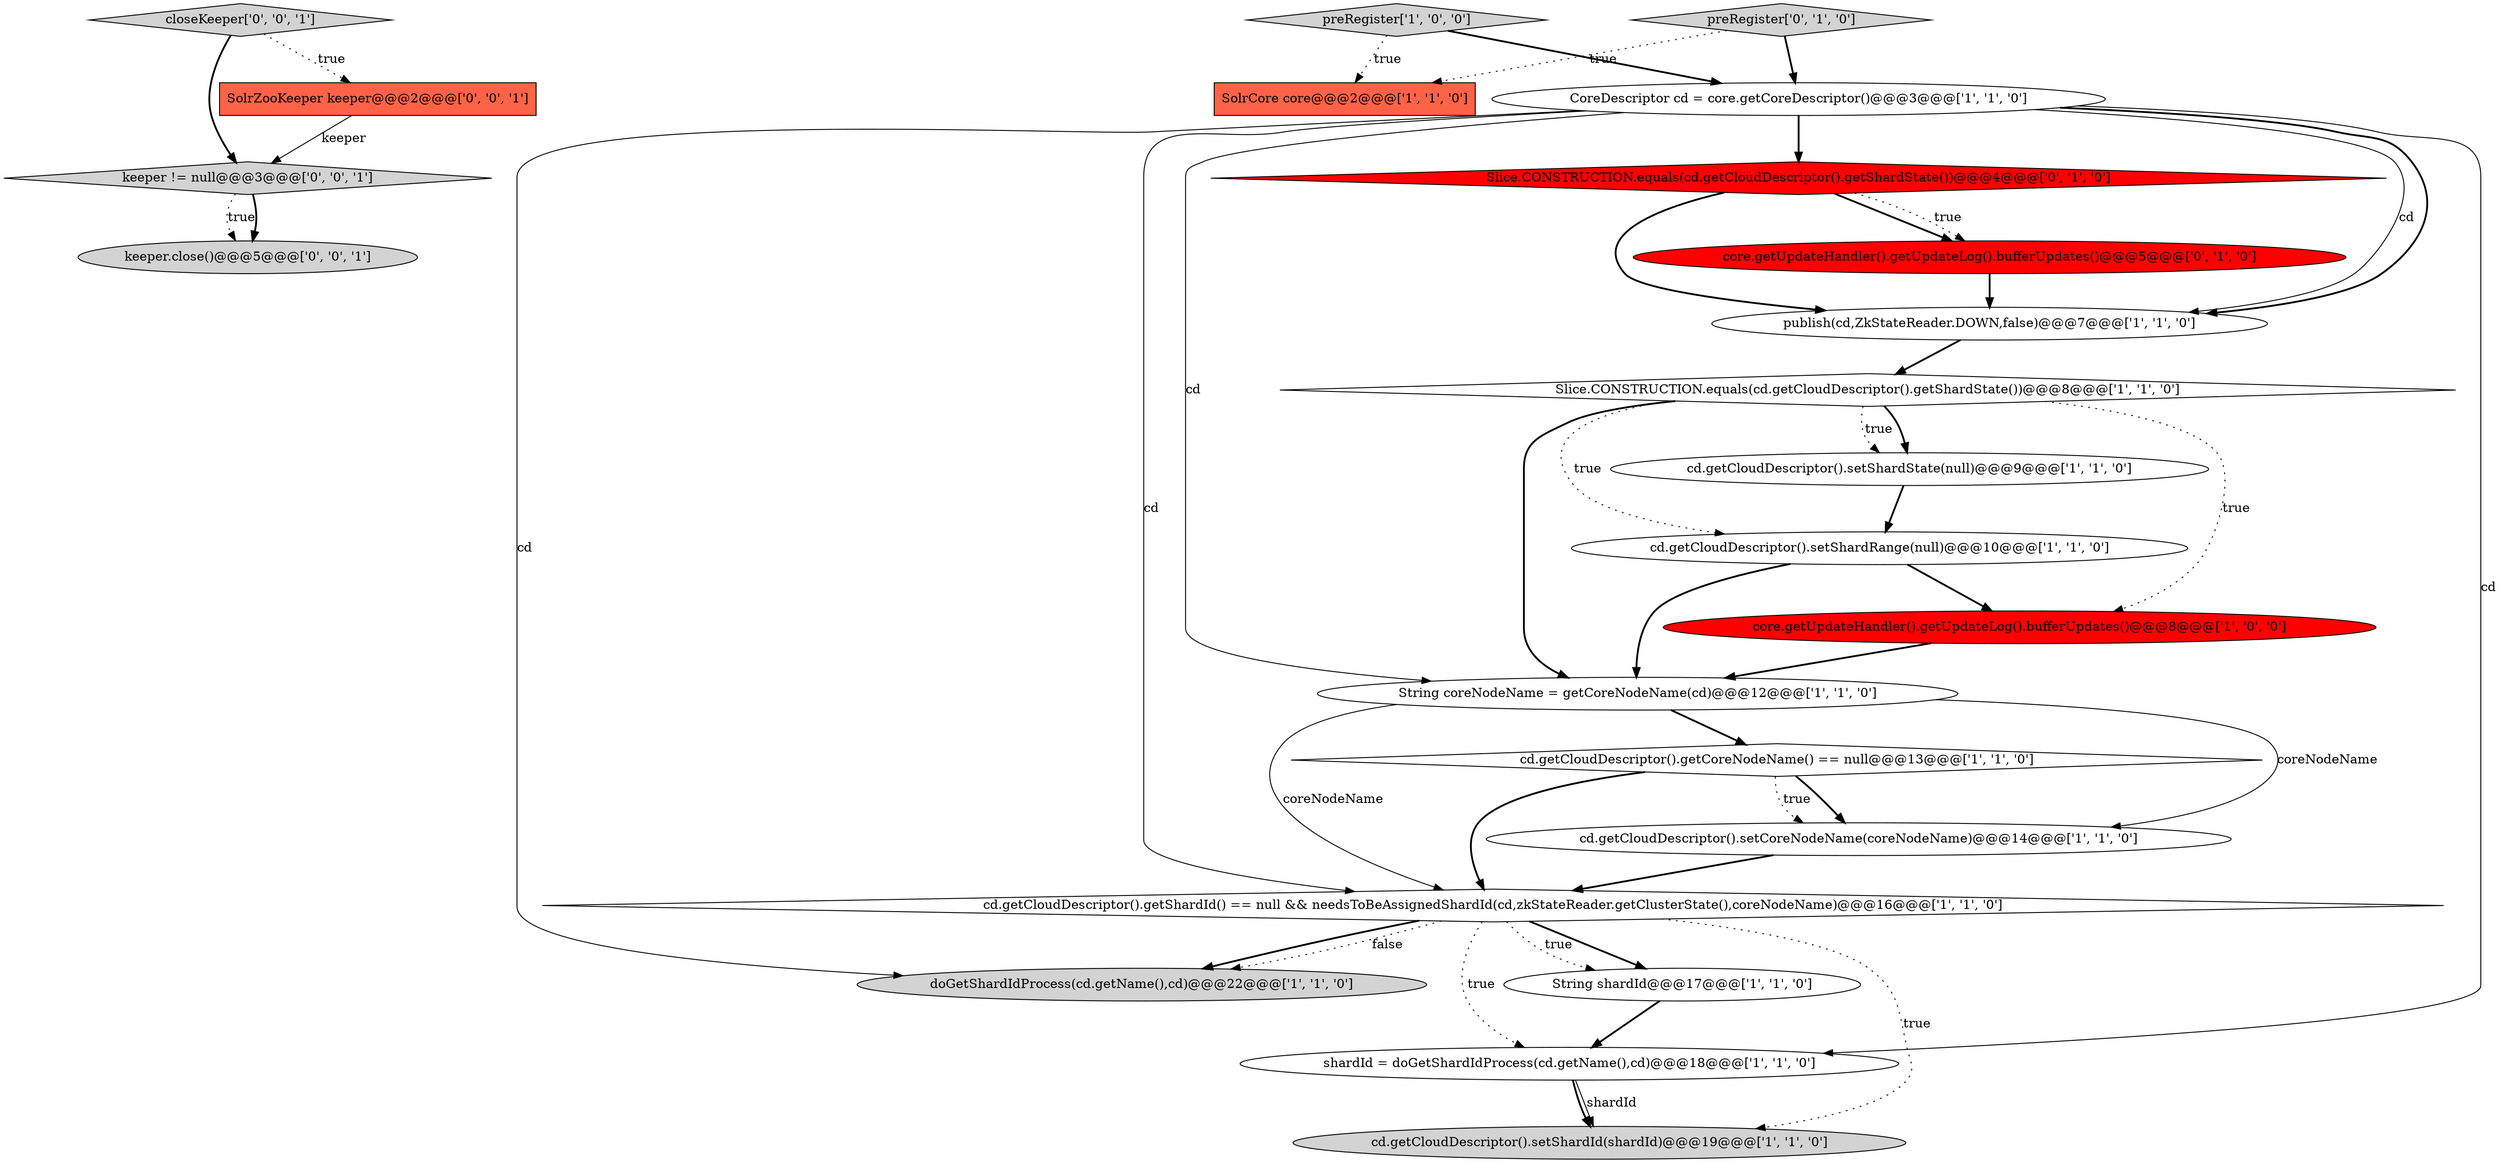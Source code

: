 digraph {
20 [style = filled, label = "keeper != null@@@3@@@['0', '0', '1']", fillcolor = lightgray, shape = diamond image = "AAA0AAABBB3BBB"];
1 [style = filled, label = "preRegister['1', '0', '0']", fillcolor = lightgray, shape = diamond image = "AAA0AAABBB1BBB"];
17 [style = filled, label = "preRegister['0', '1', '0']", fillcolor = lightgray, shape = diamond image = "AAA0AAABBB2BBB"];
3 [style = filled, label = "cd.getCloudDescriptor().setShardState(null)@@@9@@@['1', '1', '0']", fillcolor = white, shape = ellipse image = "AAA0AAABBB1BBB"];
19 [style = filled, label = "keeper.close()@@@5@@@['0', '0', '1']", fillcolor = lightgray, shape = ellipse image = "AAA0AAABBB3BBB"];
21 [style = filled, label = "SolrZooKeeper keeper@@@2@@@['0', '0', '1']", fillcolor = tomato, shape = box image = "AAA0AAABBB3BBB"];
14 [style = filled, label = "cd.getCloudDescriptor().setCoreNodeName(coreNodeName)@@@14@@@['1', '1', '0']", fillcolor = white, shape = ellipse image = "AAA0AAABBB1BBB"];
10 [style = filled, label = "core.getUpdateHandler().getUpdateLog().bufferUpdates()@@@8@@@['1', '0', '0']", fillcolor = red, shape = ellipse image = "AAA1AAABBB1BBB"];
15 [style = filled, label = "String shardId@@@17@@@['1', '1', '0']", fillcolor = white, shape = ellipse image = "AAA0AAABBB1BBB"];
16 [style = filled, label = "Slice.CONSTRUCTION.equals(cd.getCloudDescriptor().getShardState())@@@4@@@['0', '1', '0']", fillcolor = red, shape = diamond image = "AAA1AAABBB2BBB"];
8 [style = filled, label = "cd.getCloudDescriptor().getShardId() == null && needsToBeAssignedShardId(cd,zkStateReader.getClusterState(),coreNodeName)@@@16@@@['1', '1', '0']", fillcolor = white, shape = diamond image = "AAA0AAABBB1BBB"];
11 [style = filled, label = "cd.getCloudDescriptor().setShardRange(null)@@@10@@@['1', '1', '0']", fillcolor = white, shape = ellipse image = "AAA0AAABBB1BBB"];
0 [style = filled, label = "cd.getCloudDescriptor().setShardId(shardId)@@@19@@@['1', '1', '0']", fillcolor = lightgray, shape = ellipse image = "AAA0AAABBB1BBB"];
7 [style = filled, label = "Slice.CONSTRUCTION.equals(cd.getCloudDescriptor().getShardState())@@@8@@@['1', '1', '0']", fillcolor = white, shape = diamond image = "AAA0AAABBB1BBB"];
6 [style = filled, label = "SolrCore core@@@2@@@['1', '1', '0']", fillcolor = tomato, shape = box image = "AAA0AAABBB1BBB"];
13 [style = filled, label = "publish(cd,ZkStateReader.DOWN,false)@@@7@@@['1', '1', '0']", fillcolor = white, shape = ellipse image = "AAA0AAABBB1BBB"];
2 [style = filled, label = "cd.getCloudDescriptor().getCoreNodeName() == null@@@13@@@['1', '1', '0']", fillcolor = white, shape = diamond image = "AAA0AAABBB1BBB"];
18 [style = filled, label = "core.getUpdateHandler().getUpdateLog().bufferUpdates()@@@5@@@['0', '1', '0']", fillcolor = red, shape = ellipse image = "AAA1AAABBB2BBB"];
9 [style = filled, label = "CoreDescriptor cd = core.getCoreDescriptor()@@@3@@@['1', '1', '0']", fillcolor = white, shape = ellipse image = "AAA0AAABBB1BBB"];
12 [style = filled, label = "shardId = doGetShardIdProcess(cd.getName(),cd)@@@18@@@['1', '1', '0']", fillcolor = white, shape = ellipse image = "AAA0AAABBB1BBB"];
22 [style = filled, label = "closeKeeper['0', '0', '1']", fillcolor = lightgray, shape = diamond image = "AAA0AAABBB3BBB"];
4 [style = filled, label = "String coreNodeName = getCoreNodeName(cd)@@@12@@@['1', '1', '0']", fillcolor = white, shape = ellipse image = "AAA0AAABBB1BBB"];
5 [style = filled, label = "doGetShardIdProcess(cd.getName(),cd)@@@22@@@['1', '1', '0']", fillcolor = lightgray, shape = ellipse image = "AAA0AAABBB1BBB"];
21->20 [style = solid, label="keeper"];
22->21 [style = dotted, label="true"];
12->0 [style = solid, label="shardId"];
9->5 [style = solid, label="cd"];
16->13 [style = bold, label=""];
16->18 [style = bold, label=""];
7->10 [style = dotted, label="true"];
8->15 [style = bold, label=""];
17->6 [style = dotted, label="true"];
9->12 [style = solid, label="cd"];
17->9 [style = bold, label=""];
11->4 [style = bold, label=""];
4->14 [style = solid, label="coreNodeName"];
3->11 [style = bold, label=""];
8->15 [style = dotted, label="true"];
4->2 [style = bold, label=""];
7->4 [style = bold, label=""];
12->0 [style = bold, label=""];
9->13 [style = solid, label="cd"];
9->16 [style = bold, label=""];
7->3 [style = bold, label=""];
1->9 [style = bold, label=""];
9->8 [style = solid, label="cd"];
8->12 [style = dotted, label="true"];
7->11 [style = dotted, label="true"];
8->5 [style = bold, label=""];
22->20 [style = bold, label=""];
7->3 [style = dotted, label="true"];
11->10 [style = bold, label=""];
13->7 [style = bold, label=""];
9->4 [style = solid, label="cd"];
2->14 [style = bold, label=""];
4->8 [style = solid, label="coreNodeName"];
10->4 [style = bold, label=""];
18->13 [style = bold, label=""];
2->14 [style = dotted, label="true"];
1->6 [style = dotted, label="true"];
8->0 [style = dotted, label="true"];
14->8 [style = bold, label=""];
15->12 [style = bold, label=""];
8->5 [style = dotted, label="false"];
20->19 [style = dotted, label="true"];
20->19 [style = bold, label=""];
2->8 [style = bold, label=""];
9->13 [style = bold, label=""];
16->18 [style = dotted, label="true"];
}

